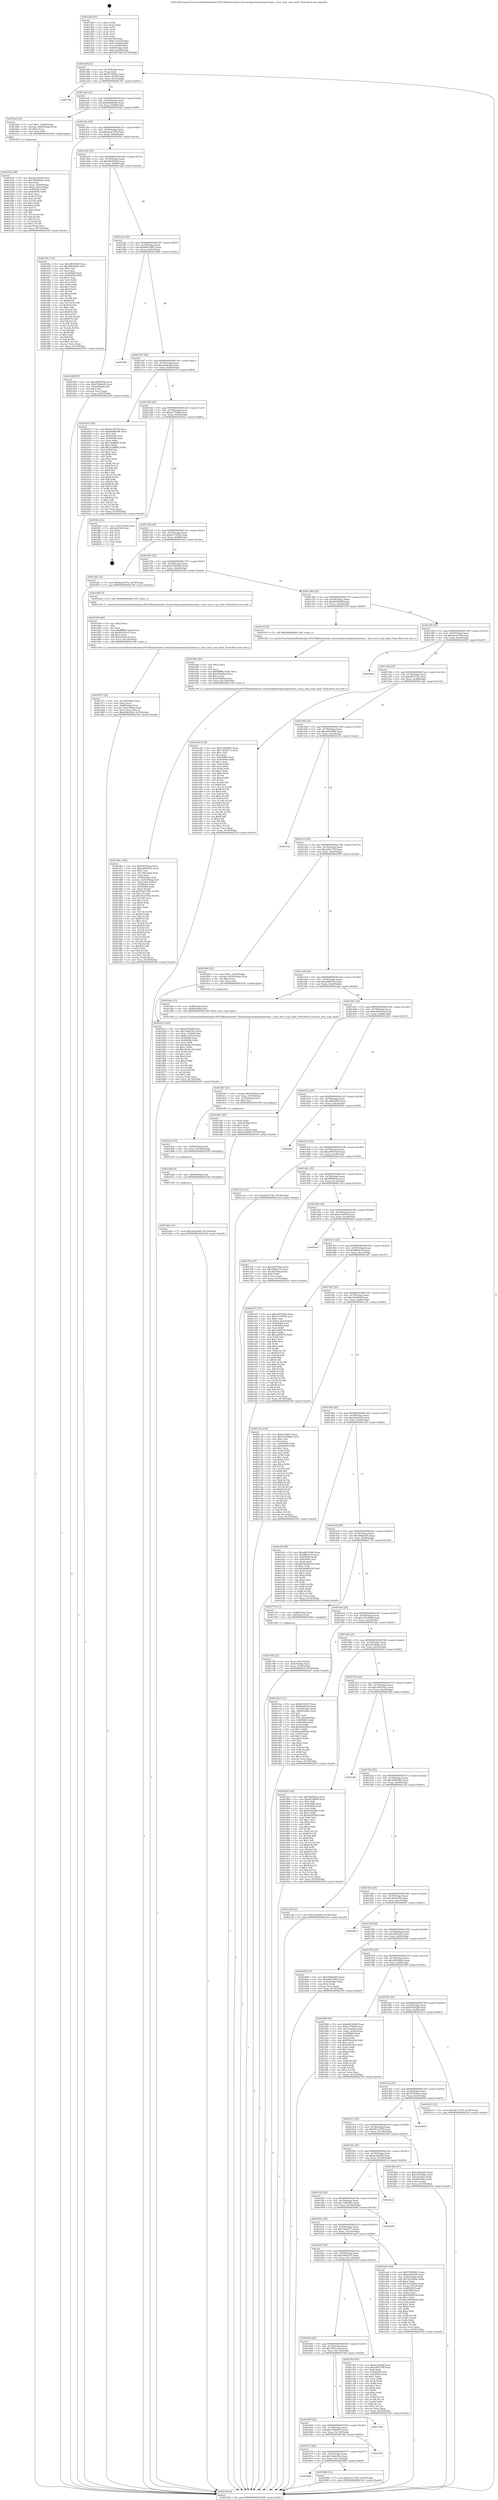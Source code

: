 digraph "0x401260" {
  label = "0x401260 (/mnt/c/Users/mathe/Desktop/tcc/POCII/binaries/extr_linuxarchpowerpckvmpowerpc.c_kvm_arch_vcpu_fault_Final-ollvm.out::main(0))"
  labelloc = "t"
  node[shape=record]

  Entry [label="",width=0.3,height=0.3,shape=circle,fillcolor=black,style=filled]
  "0x40128f" [label="{
     0x40128f [23]\l
     | [instrs]\l
     &nbsp;&nbsp;0x40128f \<+3\>: mov -0x74(%rbp),%eax\l
     &nbsp;&nbsp;0x401292 \<+2\>: mov %eax,%ecx\l
     &nbsp;&nbsp;0x401294 \<+6\>: sub $0x8179d4ce,%ecx\l
     &nbsp;&nbsp;0x40129a \<+3\>: mov %eax,-0x78(%rbp)\l
     &nbsp;&nbsp;0x40129d \<+3\>: mov %ecx,-0x7c(%rbp)\l
     &nbsp;&nbsp;0x4012a0 \<+6\>: je 000000000040176c \<main+0x50c\>\l
  }"]
  "0x40176c" [label="{
     0x40176c\l
  }", style=dashed]
  "0x4012a6" [label="{
     0x4012a6 [22]\l
     | [instrs]\l
     &nbsp;&nbsp;0x4012a6 \<+5\>: jmp 00000000004012ab \<main+0x4b\>\l
     &nbsp;&nbsp;0x4012ab \<+3\>: mov -0x78(%rbp),%eax\l
     &nbsp;&nbsp;0x4012ae \<+5\>: sub $0x8a948c66,%eax\l
     &nbsp;&nbsp;0x4012b3 \<+3\>: mov %eax,-0x80(%rbp)\l
     &nbsp;&nbsp;0x4012b6 \<+6\>: je 0000000000401baf \<main+0x94f\>\l
  }"]
  Exit [label="",width=0.3,height=0.3,shape=circle,fillcolor=black,style=filled,peripheries=2]
  "0x401baf" [label="{
     0x401baf [23]\l
     | [instrs]\l
     &nbsp;&nbsp;0x401baf \<+7\>: movl $0x1,-0x60(%rbp)\l
     &nbsp;&nbsp;0x401bb6 \<+4\>: movslq -0x60(%rbp),%rax\l
     &nbsp;&nbsp;0x401bba \<+4\>: shl $0x2,%rax\l
     &nbsp;&nbsp;0x401bbe \<+3\>: mov %rax,%rdi\l
     &nbsp;&nbsp;0x401bc1 \<+5\>: call 0000000000401050 \<malloc@plt\>\l
     | [calls]\l
     &nbsp;&nbsp;0x401050 \{1\} (unknown)\l
  }"]
  "0x4012bc" [label="{
     0x4012bc [25]\l
     | [instrs]\l
     &nbsp;&nbsp;0x4012bc \<+5\>: jmp 00000000004012c1 \<main+0x61\>\l
     &nbsp;&nbsp;0x4012c1 \<+3\>: mov -0x78(%rbp),%eax\l
     &nbsp;&nbsp;0x4012c4 \<+5\>: sub $0x8ae6147b,%eax\l
     &nbsp;&nbsp;0x4012c9 \<+6\>: mov %eax,-0x84(%rbp)\l
     &nbsp;&nbsp;0x4012cf \<+6\>: je 0000000000401f0a \<main+0xcaa\>\l
  }"]
  "0x401de6" [label="{
     0x401de6 [12]\l
     | [instrs]\l
     &nbsp;&nbsp;0x401de6 \<+7\>: movl $0x2a4a3064,-0x74(%rbp)\l
     &nbsp;&nbsp;0x401ded \<+5\>: jmp 0000000000402109 \<main+0xea9\>\l
  }"]
  "0x401f0a" [label="{
     0x401f0a [134]\l
     | [instrs]\l
     &nbsp;&nbsp;0x401f0a \<+5\>: mov $0xe0830669,%eax\l
     &nbsp;&nbsp;0x401f0f \<+5\>: mov $0x4d9c4b06,%ecx\l
     &nbsp;&nbsp;0x401f14 \<+2\>: mov $0x1,%dl\l
     &nbsp;&nbsp;0x401f16 \<+2\>: xor %esi,%esi\l
     &nbsp;&nbsp;0x401f18 \<+7\>: mov 0x405060,%edi\l
     &nbsp;&nbsp;0x401f1f \<+8\>: mov 0x405064,%r8d\l
     &nbsp;&nbsp;0x401f27 \<+3\>: sub $0x1,%esi\l
     &nbsp;&nbsp;0x401f2a \<+3\>: mov %edi,%r9d\l
     &nbsp;&nbsp;0x401f2d \<+3\>: add %esi,%r9d\l
     &nbsp;&nbsp;0x401f30 \<+4\>: imul %r9d,%edi\l
     &nbsp;&nbsp;0x401f34 \<+3\>: and $0x1,%edi\l
     &nbsp;&nbsp;0x401f37 \<+3\>: cmp $0x0,%edi\l
     &nbsp;&nbsp;0x401f3a \<+4\>: sete %r10b\l
     &nbsp;&nbsp;0x401f3e \<+4\>: cmp $0xa,%r8d\l
     &nbsp;&nbsp;0x401f42 \<+4\>: setl %r11b\l
     &nbsp;&nbsp;0x401f46 \<+3\>: mov %r10b,%bl\l
     &nbsp;&nbsp;0x401f49 \<+3\>: xor $0xff,%bl\l
     &nbsp;&nbsp;0x401f4c \<+3\>: mov %r11b,%r14b\l
     &nbsp;&nbsp;0x401f4f \<+4\>: xor $0xff,%r14b\l
     &nbsp;&nbsp;0x401f53 \<+3\>: xor $0x1,%dl\l
     &nbsp;&nbsp;0x401f56 \<+3\>: mov %bl,%r15b\l
     &nbsp;&nbsp;0x401f59 \<+4\>: and $0xff,%r15b\l
     &nbsp;&nbsp;0x401f5d \<+3\>: and %dl,%r10b\l
     &nbsp;&nbsp;0x401f60 \<+3\>: mov %r14b,%r12b\l
     &nbsp;&nbsp;0x401f63 \<+4\>: and $0xff,%r12b\l
     &nbsp;&nbsp;0x401f67 \<+3\>: and %dl,%r11b\l
     &nbsp;&nbsp;0x401f6a \<+3\>: or %r10b,%r15b\l
     &nbsp;&nbsp;0x401f6d \<+3\>: or %r11b,%r12b\l
     &nbsp;&nbsp;0x401f70 \<+3\>: xor %r12b,%r15b\l
     &nbsp;&nbsp;0x401f73 \<+3\>: or %r14b,%bl\l
     &nbsp;&nbsp;0x401f76 \<+3\>: xor $0xff,%bl\l
     &nbsp;&nbsp;0x401f79 \<+3\>: or $0x1,%dl\l
     &nbsp;&nbsp;0x401f7c \<+2\>: and %dl,%bl\l
     &nbsp;&nbsp;0x401f7e \<+3\>: or %bl,%r15b\l
     &nbsp;&nbsp;0x401f81 \<+4\>: test $0x1,%r15b\l
     &nbsp;&nbsp;0x401f85 \<+3\>: cmovne %ecx,%eax\l
     &nbsp;&nbsp;0x401f88 \<+3\>: mov %eax,-0x74(%rbp)\l
     &nbsp;&nbsp;0x401f8b \<+5\>: jmp 0000000000402109 \<main+0xea9\>\l
  }"]
  "0x4012d5" [label="{
     0x4012d5 [25]\l
     | [instrs]\l
     &nbsp;&nbsp;0x4012d5 \<+5\>: jmp 00000000004012da \<main+0x7a\>\l
     &nbsp;&nbsp;0x4012da \<+3\>: mov -0x78(%rbp),%eax\l
     &nbsp;&nbsp;0x4012dd \<+5\>: sub $0x8fa065d4,%eax\l
     &nbsp;&nbsp;0x4012e2 \<+6\>: mov %eax,-0x88(%rbp)\l
     &nbsp;&nbsp;0x4012e8 \<+6\>: je 0000000000401d29 \<main+0xac9\>\l
  }"]
  "0x401ddd" [label="{
     0x401ddd [9]\l
     | [instrs]\l
     &nbsp;&nbsp;0x401ddd \<+4\>: mov -0x68(%rbp),%rdi\l
     &nbsp;&nbsp;0x401de1 \<+5\>: call 0000000000401030 \<free@plt\>\l
     | [calls]\l
     &nbsp;&nbsp;0x401030 \{1\} (unknown)\l
  }"]
  "0x401d29" [label="{
     0x401d29 [27]\l
     | [instrs]\l
     &nbsp;&nbsp;0x401d29 \<+5\>: mov $0xe688979a,%eax\l
     &nbsp;&nbsp;0x401d2e \<+5\>: mov $0xb72b4d29,%ecx\l
     &nbsp;&nbsp;0x401d33 \<+3\>: mov -0x2d(%rbp),%dl\l
     &nbsp;&nbsp;0x401d36 \<+3\>: test $0x1,%dl\l
     &nbsp;&nbsp;0x401d39 \<+3\>: cmovne %ecx,%eax\l
     &nbsp;&nbsp;0x401d3c \<+3\>: mov %eax,-0x74(%rbp)\l
     &nbsp;&nbsp;0x401d3f \<+5\>: jmp 0000000000402109 \<main+0xea9\>\l
  }"]
  "0x4012ee" [label="{
     0x4012ee [25]\l
     | [instrs]\l
     &nbsp;&nbsp;0x4012ee \<+5\>: jmp 00000000004012f3 \<main+0x93\>\l
     &nbsp;&nbsp;0x4012f3 \<+3\>: mov -0x78(%rbp),%eax\l
     &nbsp;&nbsp;0x4012f6 \<+5\>: sub $0x94033883,%eax\l
     &nbsp;&nbsp;0x4012fb \<+6\>: mov %eax,-0x8c(%rbp)\l
     &nbsp;&nbsp;0x401301 \<+6\>: je 00000000004016b0 \<main+0x450\>\l
  }"]
  "0x401dce" [label="{
     0x401dce [15]\l
     | [instrs]\l
     &nbsp;&nbsp;0x401dce \<+4\>: mov -0x58(%rbp),%rdi\l
     &nbsp;&nbsp;0x401dd2 \<+6\>: mov %eax,-0x128(%rbp)\l
     &nbsp;&nbsp;0x401dd8 \<+5\>: call 0000000000401030 \<free@plt\>\l
     | [calls]\l
     &nbsp;&nbsp;0x401030 \{1\} (unknown)\l
  }"]
  "0x4016b0" [label="{
     0x4016b0\l
  }", style=dashed]
  "0x401307" [label="{
     0x401307 [25]\l
     | [instrs]\l
     &nbsp;&nbsp;0x401307 \<+5\>: jmp 000000000040130c \<main+0xac\>\l
     &nbsp;&nbsp;0x40130c \<+3\>: mov -0x78(%rbp),%eax\l
     &nbsp;&nbsp;0x40130f \<+5\>: sub $0xa4b8c0d3,%eax\l
     &nbsp;&nbsp;0x401314 \<+6\>: mov %eax,-0x90(%rbp)\l
     &nbsp;&nbsp;0x40131a \<+6\>: je 0000000000401b1f \<main+0x8bf\>\l
  }"]
  "0x401db7" [label="{
     0x401db7 [23]\l
     | [instrs]\l
     &nbsp;&nbsp;0x401db7 \<+10\>: movabs $0x4030b6,%rdi\l
     &nbsp;&nbsp;0x401dc1 \<+3\>: mov %eax,-0x70(%rbp)\l
     &nbsp;&nbsp;0x401dc4 \<+3\>: mov -0x70(%rbp),%esi\l
     &nbsp;&nbsp;0x401dc7 \<+2\>: mov $0x0,%al\l
     &nbsp;&nbsp;0x401dc9 \<+5\>: call 0000000000401040 \<printf@plt\>\l
     | [calls]\l
     &nbsp;&nbsp;0x401040 \{1\} (unknown)\l
  }"]
  "0x401b1f" [label="{
     0x401b1f [144]\l
     | [instrs]\l
     &nbsp;&nbsp;0x401b1f \<+5\>: mov $0xdace67d8,%eax\l
     &nbsp;&nbsp;0x401b24 \<+5\>: mov $0x8a948c66,%ecx\l
     &nbsp;&nbsp;0x401b29 \<+2\>: mov $0x1,%dl\l
     &nbsp;&nbsp;0x401b2b \<+7\>: mov 0x405060,%esi\l
     &nbsp;&nbsp;0x401b32 \<+7\>: mov 0x405064,%edi\l
     &nbsp;&nbsp;0x401b39 \<+3\>: mov %esi,%r8d\l
     &nbsp;&nbsp;0x401b3c \<+7\>: sub $0x72af8685,%r8d\l
     &nbsp;&nbsp;0x401b43 \<+4\>: sub $0x1,%r8d\l
     &nbsp;&nbsp;0x401b47 \<+7\>: add $0x72af8685,%r8d\l
     &nbsp;&nbsp;0x401b4e \<+4\>: imul %r8d,%esi\l
     &nbsp;&nbsp;0x401b52 \<+3\>: and $0x1,%esi\l
     &nbsp;&nbsp;0x401b55 \<+3\>: cmp $0x0,%esi\l
     &nbsp;&nbsp;0x401b58 \<+4\>: sete %r9b\l
     &nbsp;&nbsp;0x401b5c \<+3\>: cmp $0xa,%edi\l
     &nbsp;&nbsp;0x401b5f \<+4\>: setl %r10b\l
     &nbsp;&nbsp;0x401b63 \<+3\>: mov %r9b,%r11b\l
     &nbsp;&nbsp;0x401b66 \<+4\>: xor $0xff,%r11b\l
     &nbsp;&nbsp;0x401b6a \<+3\>: mov %r10b,%bl\l
     &nbsp;&nbsp;0x401b6d \<+3\>: xor $0xff,%bl\l
     &nbsp;&nbsp;0x401b70 \<+3\>: xor $0x1,%dl\l
     &nbsp;&nbsp;0x401b73 \<+3\>: mov %r11b,%r14b\l
     &nbsp;&nbsp;0x401b76 \<+4\>: and $0xff,%r14b\l
     &nbsp;&nbsp;0x401b7a \<+3\>: and %dl,%r9b\l
     &nbsp;&nbsp;0x401b7d \<+3\>: mov %bl,%r15b\l
     &nbsp;&nbsp;0x401b80 \<+4\>: and $0xff,%r15b\l
     &nbsp;&nbsp;0x401b84 \<+3\>: and %dl,%r10b\l
     &nbsp;&nbsp;0x401b87 \<+3\>: or %r9b,%r14b\l
     &nbsp;&nbsp;0x401b8a \<+3\>: or %r10b,%r15b\l
     &nbsp;&nbsp;0x401b8d \<+3\>: xor %r15b,%r14b\l
     &nbsp;&nbsp;0x401b90 \<+3\>: or %bl,%r11b\l
     &nbsp;&nbsp;0x401b93 \<+4\>: xor $0xff,%r11b\l
     &nbsp;&nbsp;0x401b97 \<+3\>: or $0x1,%dl\l
     &nbsp;&nbsp;0x401b9a \<+3\>: and %dl,%r11b\l
     &nbsp;&nbsp;0x401b9d \<+3\>: or %r11b,%r14b\l
     &nbsp;&nbsp;0x401ba0 \<+4\>: test $0x1,%r14b\l
     &nbsp;&nbsp;0x401ba4 \<+3\>: cmovne %ecx,%eax\l
     &nbsp;&nbsp;0x401ba7 \<+3\>: mov %eax,-0x74(%rbp)\l
     &nbsp;&nbsp;0x401baa \<+5\>: jmp 0000000000402109 \<main+0xea9\>\l
  }"]
  "0x401320" [label="{
     0x401320 [25]\l
     | [instrs]\l
     &nbsp;&nbsp;0x401320 \<+5\>: jmp 0000000000401325 \<main+0xc5\>\l
     &nbsp;&nbsp;0x401325 \<+3\>: mov -0x78(%rbp),%eax\l
     &nbsp;&nbsp;0x401328 \<+5\>: sub $0xac77b6fd,%eax\l
     &nbsp;&nbsp;0x40132d \<+6\>: mov %eax,-0x94(%rbp)\l
     &nbsp;&nbsp;0x401333 \<+6\>: je 0000000000401fee \<main+0xd8e\>\l
  }"]
  "0x401d71" [label="{
     0x401d71 [32]\l
     | [instrs]\l
     &nbsp;&nbsp;0x401d71 \<+6\>: mov -0x124(%rbp),%ecx\l
     &nbsp;&nbsp;0x401d77 \<+3\>: imul %eax,%ecx\l
     &nbsp;&nbsp;0x401d7a \<+4\>: mov -0x68(%rbp),%rsi\l
     &nbsp;&nbsp;0x401d7e \<+4\>: movslq -0x6c(%rbp),%rdi\l
     &nbsp;&nbsp;0x401d82 \<+3\>: mov %ecx,(%rsi,%rdi,4)\l
     &nbsp;&nbsp;0x401d85 \<+7\>: movl $0xe94b563d,-0x74(%rbp)\l
     &nbsp;&nbsp;0x401d8c \<+5\>: jmp 0000000000402109 \<main+0xea9\>\l
  }"]
  "0x401fee" [label="{
     0x401fee [21]\l
     | [instrs]\l
     &nbsp;&nbsp;0x401fee \<+3\>: mov -0x2c(%rbp),%eax\l
     &nbsp;&nbsp;0x401ff1 \<+7\>: add $0x108,%rsp\l
     &nbsp;&nbsp;0x401ff8 \<+1\>: pop %rbx\l
     &nbsp;&nbsp;0x401ff9 \<+2\>: pop %r12\l
     &nbsp;&nbsp;0x401ffb \<+2\>: pop %r13\l
     &nbsp;&nbsp;0x401ffd \<+2\>: pop %r14\l
     &nbsp;&nbsp;0x401fff \<+2\>: pop %r15\l
     &nbsp;&nbsp;0x402001 \<+1\>: pop %rbp\l
     &nbsp;&nbsp;0x402002 \<+1\>: ret\l
  }"]
  "0x401339" [label="{
     0x401339 [25]\l
     | [instrs]\l
     &nbsp;&nbsp;0x401339 \<+5\>: jmp 000000000040133e \<main+0xde\>\l
     &nbsp;&nbsp;0x40133e \<+3\>: mov -0x78(%rbp),%eax\l
     &nbsp;&nbsp;0x401341 \<+5\>: sub $0xb11765f2,%eax\l
     &nbsp;&nbsp;0x401346 \<+6\>: mov %eax,-0x98(%rbp)\l
     &nbsp;&nbsp;0x40134c \<+6\>: je 0000000000401efe \<main+0xc9e\>\l
  }"]
  "0x401d49" [label="{
     0x401d49 [40]\l
     | [instrs]\l
     &nbsp;&nbsp;0x401d49 \<+5\>: mov $0x2,%ecx\l
     &nbsp;&nbsp;0x401d4e \<+1\>: cltd\l
     &nbsp;&nbsp;0x401d4f \<+2\>: idiv %ecx\l
     &nbsp;&nbsp;0x401d51 \<+6\>: imul $0xfffffffe,%edx,%ecx\l
     &nbsp;&nbsp;0x401d57 \<+6\>: sub $0x62c581e5,%ecx\l
     &nbsp;&nbsp;0x401d5d \<+3\>: add $0x1,%ecx\l
     &nbsp;&nbsp;0x401d60 \<+6\>: add $0x62c581e5,%ecx\l
     &nbsp;&nbsp;0x401d66 \<+6\>: mov %ecx,-0x124(%rbp)\l
     &nbsp;&nbsp;0x401d6c \<+5\>: call 0000000000401160 \<next_i\>\l
     | [calls]\l
     &nbsp;&nbsp;0x401160 \{1\} (/mnt/c/Users/mathe/Desktop/tcc/POCII/binaries/extr_linuxarchpowerpckvmpowerpc.c_kvm_arch_vcpu_fault_Final-ollvm.out::next_i)\l
  }"]
  "0x401efe" [label="{
     0x401efe [12]\l
     | [instrs]\l
     &nbsp;&nbsp;0x401efe \<+7\>: movl $0x8ae6147b,-0x74(%rbp)\l
     &nbsp;&nbsp;0x401f05 \<+5\>: jmp 0000000000402109 \<main+0xea9\>\l
  }"]
  "0x401352" [label="{
     0x401352 [25]\l
     | [instrs]\l
     &nbsp;&nbsp;0x401352 \<+5\>: jmp 0000000000401357 \<main+0xf7\>\l
     &nbsp;&nbsp;0x401357 \<+3\>: mov -0x78(%rbp),%eax\l
     &nbsp;&nbsp;0x40135a \<+5\>: sub $0xb72b4d29,%eax\l
     &nbsp;&nbsp;0x40135f \<+6\>: mov %eax,-0x9c(%rbp)\l
     &nbsp;&nbsp;0x401365 \<+6\>: je 0000000000401d44 \<main+0xae4\>\l
  }"]
  "0x401bc6" [label="{
     0x401bc6 [98]\l
     | [instrs]\l
     &nbsp;&nbsp;0x401bc6 \<+5\>: mov $0xdace67d8,%ecx\l
     &nbsp;&nbsp;0x401bcb \<+5\>: mov $0x36849622,%edx\l
     &nbsp;&nbsp;0x401bd0 \<+2\>: xor %esi,%esi\l
     &nbsp;&nbsp;0x401bd2 \<+4\>: mov %rax,-0x68(%rbp)\l
     &nbsp;&nbsp;0x401bd6 \<+7\>: movl $0x0,-0x6c(%rbp)\l
     &nbsp;&nbsp;0x401bdd \<+8\>: mov 0x405060,%r8d\l
     &nbsp;&nbsp;0x401be5 \<+8\>: mov 0x405064,%r9d\l
     &nbsp;&nbsp;0x401bed \<+3\>: sub $0x1,%esi\l
     &nbsp;&nbsp;0x401bf0 \<+3\>: mov %r8d,%r10d\l
     &nbsp;&nbsp;0x401bf3 \<+3\>: add %esi,%r10d\l
     &nbsp;&nbsp;0x401bf6 \<+4\>: imul %r10d,%r8d\l
     &nbsp;&nbsp;0x401bfa \<+4\>: and $0x1,%r8d\l
     &nbsp;&nbsp;0x401bfe \<+4\>: cmp $0x0,%r8d\l
     &nbsp;&nbsp;0x401c02 \<+4\>: sete %r11b\l
     &nbsp;&nbsp;0x401c06 \<+4\>: cmp $0xa,%r9d\l
     &nbsp;&nbsp;0x401c0a \<+3\>: setl %bl\l
     &nbsp;&nbsp;0x401c0d \<+3\>: mov %r11b,%r14b\l
     &nbsp;&nbsp;0x401c10 \<+3\>: and %bl,%r14b\l
     &nbsp;&nbsp;0x401c13 \<+3\>: xor %bl,%r11b\l
     &nbsp;&nbsp;0x401c16 \<+3\>: or %r11b,%r14b\l
     &nbsp;&nbsp;0x401c19 \<+4\>: test $0x1,%r14b\l
     &nbsp;&nbsp;0x401c1d \<+3\>: cmovne %edx,%ecx\l
     &nbsp;&nbsp;0x401c20 \<+3\>: mov %ecx,-0x74(%rbp)\l
     &nbsp;&nbsp;0x401c23 \<+5\>: jmp 0000000000402109 \<main+0xea9\>\l
  }"]
  "0x401d44" [label="{
     0x401d44 [5]\l
     | [instrs]\l
     &nbsp;&nbsp;0x401d44 \<+5\>: call 0000000000401160 \<next_i\>\l
     | [calls]\l
     &nbsp;&nbsp;0x401160 \{1\} (/mnt/c/Users/mathe/Desktop/tcc/POCII/binaries/extr_linuxarchpowerpckvmpowerpc.c_kvm_arch_vcpu_fault_Final-ollvm.out::next_i)\l
  }"]
  "0x40136b" [label="{
     0x40136b [25]\l
     | [instrs]\l
     &nbsp;&nbsp;0x40136b \<+5\>: jmp 0000000000401370 \<main+0x110\>\l
     &nbsp;&nbsp;0x401370 \<+3\>: mov -0x78(%rbp),%eax\l
     &nbsp;&nbsp;0x401373 \<+5\>: sub $0xd47d005f,%eax\l
     &nbsp;&nbsp;0x401378 \<+6\>: mov %eax,-0xa0(%rbp)\l
     &nbsp;&nbsp;0x40137e \<+6\>: je 000000000040193f \<main+0x6df\>\l
  }"]
  "0x40196c" [label="{
     0x40196c [168]\l
     | [instrs]\l
     &nbsp;&nbsp;0x40196c \<+5\>: mov $0x552542ea,%ecx\l
     &nbsp;&nbsp;0x401971 \<+5\>: mov $0xed9035a5,%edx\l
     &nbsp;&nbsp;0x401976 \<+3\>: mov $0x1,%sil\l
     &nbsp;&nbsp;0x401979 \<+6\>: mov -0x120(%rbp),%edi\l
     &nbsp;&nbsp;0x40197f \<+3\>: imul %eax,%edi\l
     &nbsp;&nbsp;0x401982 \<+4\>: mov -0x58(%rbp),%r8\l
     &nbsp;&nbsp;0x401986 \<+4\>: movslq -0x5c(%rbp),%r9\l
     &nbsp;&nbsp;0x40198a \<+4\>: mov %edi,(%r8,%r9,4)\l
     &nbsp;&nbsp;0x40198e \<+7\>: mov 0x405060,%eax\l
     &nbsp;&nbsp;0x401995 \<+7\>: mov 0x405064,%edi\l
     &nbsp;&nbsp;0x40199c \<+3\>: mov %eax,%r10d\l
     &nbsp;&nbsp;0x40199f \<+7\>: add $0x35ae7554,%r10d\l
     &nbsp;&nbsp;0x4019a6 \<+4\>: sub $0x1,%r10d\l
     &nbsp;&nbsp;0x4019aa \<+7\>: sub $0x35ae7554,%r10d\l
     &nbsp;&nbsp;0x4019b1 \<+4\>: imul %r10d,%eax\l
     &nbsp;&nbsp;0x4019b5 \<+3\>: and $0x1,%eax\l
     &nbsp;&nbsp;0x4019b8 \<+3\>: cmp $0x0,%eax\l
     &nbsp;&nbsp;0x4019bb \<+4\>: sete %r11b\l
     &nbsp;&nbsp;0x4019bf \<+3\>: cmp $0xa,%edi\l
     &nbsp;&nbsp;0x4019c2 \<+3\>: setl %bl\l
     &nbsp;&nbsp;0x4019c5 \<+3\>: mov %r11b,%r14b\l
     &nbsp;&nbsp;0x4019c8 \<+4\>: xor $0xff,%r14b\l
     &nbsp;&nbsp;0x4019cc \<+3\>: mov %bl,%r15b\l
     &nbsp;&nbsp;0x4019cf \<+4\>: xor $0xff,%r15b\l
     &nbsp;&nbsp;0x4019d3 \<+4\>: xor $0x1,%sil\l
     &nbsp;&nbsp;0x4019d7 \<+3\>: mov %r14b,%r12b\l
     &nbsp;&nbsp;0x4019da \<+4\>: and $0xff,%r12b\l
     &nbsp;&nbsp;0x4019de \<+3\>: and %sil,%r11b\l
     &nbsp;&nbsp;0x4019e1 \<+3\>: mov %r15b,%r13b\l
     &nbsp;&nbsp;0x4019e4 \<+4\>: and $0xff,%r13b\l
     &nbsp;&nbsp;0x4019e8 \<+3\>: and %sil,%bl\l
     &nbsp;&nbsp;0x4019eb \<+3\>: or %r11b,%r12b\l
     &nbsp;&nbsp;0x4019ee \<+3\>: or %bl,%r13b\l
     &nbsp;&nbsp;0x4019f1 \<+3\>: xor %r13b,%r12b\l
     &nbsp;&nbsp;0x4019f4 \<+3\>: or %r15b,%r14b\l
     &nbsp;&nbsp;0x4019f7 \<+4\>: xor $0xff,%r14b\l
     &nbsp;&nbsp;0x4019fb \<+4\>: or $0x1,%sil\l
     &nbsp;&nbsp;0x4019ff \<+3\>: and %sil,%r14b\l
     &nbsp;&nbsp;0x401a02 \<+3\>: or %r14b,%r12b\l
     &nbsp;&nbsp;0x401a05 \<+4\>: test $0x1,%r12b\l
     &nbsp;&nbsp;0x401a09 \<+3\>: cmovne %edx,%ecx\l
     &nbsp;&nbsp;0x401a0c \<+3\>: mov %ecx,-0x74(%rbp)\l
     &nbsp;&nbsp;0x401a0f \<+5\>: jmp 0000000000402109 \<main+0xea9\>\l
  }"]
  "0x40193f" [label="{
     0x40193f [5]\l
     | [instrs]\l
     &nbsp;&nbsp;0x40193f \<+5\>: call 0000000000401160 \<next_i\>\l
     | [calls]\l
     &nbsp;&nbsp;0x401160 \{1\} (/mnt/c/Users/mathe/Desktop/tcc/POCII/binaries/extr_linuxarchpowerpckvmpowerpc.c_kvm_arch_vcpu_fault_Final-ollvm.out::next_i)\l
  }"]
  "0x401384" [label="{
     0x401384 [25]\l
     | [instrs]\l
     &nbsp;&nbsp;0x401384 \<+5\>: jmp 0000000000401389 \<main+0x129\>\l
     &nbsp;&nbsp;0x401389 \<+3\>: mov -0x78(%rbp),%eax\l
     &nbsp;&nbsp;0x40138c \<+5\>: sub $0xdace67d8,%eax\l
     &nbsp;&nbsp;0x401391 \<+6\>: mov %eax,-0xa4(%rbp)\l
     &nbsp;&nbsp;0x401397 \<+6\>: je 00000000004020b5 \<main+0xe55\>\l
  }"]
  "0x401944" [label="{
     0x401944 [40]\l
     | [instrs]\l
     &nbsp;&nbsp;0x401944 \<+5\>: mov $0x2,%ecx\l
     &nbsp;&nbsp;0x401949 \<+1\>: cltd\l
     &nbsp;&nbsp;0x40194a \<+2\>: idiv %ecx\l
     &nbsp;&nbsp;0x40194c \<+6\>: imul $0xfffffffe,%edx,%ecx\l
     &nbsp;&nbsp;0x401952 \<+6\>: add $0x25fa8fad,%ecx\l
     &nbsp;&nbsp;0x401958 \<+3\>: add $0x1,%ecx\l
     &nbsp;&nbsp;0x40195b \<+6\>: sub $0x25fa8fad,%ecx\l
     &nbsp;&nbsp;0x401961 \<+6\>: mov %ecx,-0x120(%rbp)\l
     &nbsp;&nbsp;0x401967 \<+5\>: call 0000000000401160 \<next_i\>\l
     | [calls]\l
     &nbsp;&nbsp;0x401160 \{1\} (/mnt/c/Users/mathe/Desktop/tcc/POCII/binaries/extr_linuxarchpowerpckvmpowerpc.c_kvm_arch_vcpu_fault_Final-ollvm.out::next_i)\l
  }"]
  "0x4020b5" [label="{
     0x4020b5\l
  }", style=dashed]
  "0x40139d" [label="{
     0x40139d [25]\l
     | [instrs]\l
     &nbsp;&nbsp;0x40139d \<+5\>: jmp 00000000004013a2 \<main+0x142\>\l
     &nbsp;&nbsp;0x4013a2 \<+3\>: mov -0x78(%rbp),%eax\l
     &nbsp;&nbsp;0x4013a5 \<+5\>: sub $0xdb5372fc,%eax\l
     &nbsp;&nbsp;0x4013aa \<+6\>: mov %eax,-0xa8(%rbp)\l
     &nbsp;&nbsp;0x4013b0 \<+6\>: je 0000000000401a20 \<main+0x7c0\>\l
  }"]
  "0x40168b" [label="{
     0x40168b\l
  }", style=dashed]
  "0x401a20" [label="{
     0x401a20 [134]\l
     | [instrs]\l
     &nbsp;&nbsp;0x401a20 \<+5\>: mov $0x71669981,%eax\l
     &nbsp;&nbsp;0x401a25 \<+5\>: mov $0x7364b173,%ecx\l
     &nbsp;&nbsp;0x401a2a \<+2\>: mov $0x1,%dl\l
     &nbsp;&nbsp;0x401a2c \<+2\>: xor %esi,%esi\l
     &nbsp;&nbsp;0x401a2e \<+7\>: mov 0x405060,%edi\l
     &nbsp;&nbsp;0x401a35 \<+8\>: mov 0x405064,%r8d\l
     &nbsp;&nbsp;0x401a3d \<+3\>: sub $0x1,%esi\l
     &nbsp;&nbsp;0x401a40 \<+3\>: mov %edi,%r9d\l
     &nbsp;&nbsp;0x401a43 \<+3\>: add %esi,%r9d\l
     &nbsp;&nbsp;0x401a46 \<+4\>: imul %r9d,%edi\l
     &nbsp;&nbsp;0x401a4a \<+3\>: and $0x1,%edi\l
     &nbsp;&nbsp;0x401a4d \<+3\>: cmp $0x0,%edi\l
     &nbsp;&nbsp;0x401a50 \<+4\>: sete %r10b\l
     &nbsp;&nbsp;0x401a54 \<+4\>: cmp $0xa,%r8d\l
     &nbsp;&nbsp;0x401a58 \<+4\>: setl %r11b\l
     &nbsp;&nbsp;0x401a5c \<+3\>: mov %r10b,%bl\l
     &nbsp;&nbsp;0x401a5f \<+3\>: xor $0xff,%bl\l
     &nbsp;&nbsp;0x401a62 \<+3\>: mov %r11b,%r14b\l
     &nbsp;&nbsp;0x401a65 \<+4\>: xor $0xff,%r14b\l
     &nbsp;&nbsp;0x401a69 \<+3\>: xor $0x0,%dl\l
     &nbsp;&nbsp;0x401a6c \<+3\>: mov %bl,%r15b\l
     &nbsp;&nbsp;0x401a6f \<+4\>: and $0x0,%r15b\l
     &nbsp;&nbsp;0x401a73 \<+3\>: and %dl,%r10b\l
     &nbsp;&nbsp;0x401a76 \<+3\>: mov %r14b,%r12b\l
     &nbsp;&nbsp;0x401a79 \<+4\>: and $0x0,%r12b\l
     &nbsp;&nbsp;0x401a7d \<+3\>: and %dl,%r11b\l
     &nbsp;&nbsp;0x401a80 \<+3\>: or %r10b,%r15b\l
     &nbsp;&nbsp;0x401a83 \<+3\>: or %r11b,%r12b\l
     &nbsp;&nbsp;0x401a86 \<+3\>: xor %r12b,%r15b\l
     &nbsp;&nbsp;0x401a89 \<+3\>: or %r14b,%bl\l
     &nbsp;&nbsp;0x401a8c \<+3\>: xor $0xff,%bl\l
     &nbsp;&nbsp;0x401a8f \<+3\>: or $0x0,%dl\l
     &nbsp;&nbsp;0x401a92 \<+2\>: and %dl,%bl\l
     &nbsp;&nbsp;0x401a94 \<+3\>: or %bl,%r15b\l
     &nbsp;&nbsp;0x401a97 \<+4\>: test $0x1,%r15b\l
     &nbsp;&nbsp;0x401a9b \<+3\>: cmovne %ecx,%eax\l
     &nbsp;&nbsp;0x401a9e \<+3\>: mov %eax,-0x74(%rbp)\l
     &nbsp;&nbsp;0x401aa1 \<+5\>: jmp 0000000000402109 \<main+0xea9\>\l
  }"]
  "0x4013b6" [label="{
     0x4013b6 [25]\l
     | [instrs]\l
     &nbsp;&nbsp;0x4013b6 \<+5\>: jmp 00000000004013bb \<main+0x15b\>\l
     &nbsp;&nbsp;0x4013bb \<+3\>: mov -0x78(%rbp),%eax\l
     &nbsp;&nbsp;0x4013be \<+5\>: sub $0xe0830669,%eax\l
     &nbsp;&nbsp;0x4013c3 \<+6\>: mov %eax,-0xac(%rbp)\l
     &nbsp;&nbsp;0x4013c9 \<+6\>: je 0000000000402102 \<main+0xea2\>\l
  }"]
  "0x401888" [label="{
     0x401888 [12]\l
     | [instrs]\l
     &nbsp;&nbsp;0x401888 \<+7\>: movl $0x56c137b5,-0x74(%rbp)\l
     &nbsp;&nbsp;0x40188f \<+5\>: jmp 0000000000402109 \<main+0xea9\>\l
  }"]
  "0x402102" [label="{
     0x402102\l
  }", style=dashed]
  "0x4013cf" [label="{
     0x4013cf [25]\l
     | [instrs]\l
     &nbsp;&nbsp;0x4013cf \<+5\>: jmp 00000000004013d4 \<main+0x174\>\l
     &nbsp;&nbsp;0x4013d4 \<+3\>: mov -0x78(%rbp),%eax\l
     &nbsp;&nbsp;0x4013d7 \<+5\>: sub $0xe261c79f,%eax\l
     &nbsp;&nbsp;0x4013dc \<+6\>: mov %eax,-0xb0(%rbp)\l
     &nbsp;&nbsp;0x4013e2 \<+6\>: je 0000000000401808 \<main+0x5a8\>\l
  }"]
  "0x401672" [label="{
     0x401672 [25]\l
     | [instrs]\l
     &nbsp;&nbsp;0x401672 \<+5\>: jmp 0000000000401677 \<main+0x417\>\l
     &nbsp;&nbsp;0x401677 \<+3\>: mov -0x78(%rbp),%eax\l
     &nbsp;&nbsp;0x40167a \<+5\>: sub $0x7aeba7ba,%eax\l
     &nbsp;&nbsp;0x40167f \<+6\>: mov %eax,-0x11c(%rbp)\l
     &nbsp;&nbsp;0x401685 \<+6\>: je 0000000000401888 \<main+0x628\>\l
  }"]
  "0x401808" [label="{
     0x401808 [23]\l
     | [instrs]\l
     &nbsp;&nbsp;0x401808 \<+7\>: movl $0x1,-0x50(%rbp)\l
     &nbsp;&nbsp;0x40180f \<+4\>: movslq -0x50(%rbp),%rax\l
     &nbsp;&nbsp;0x401813 \<+4\>: shl $0x2,%rax\l
     &nbsp;&nbsp;0x401817 \<+3\>: mov %rax,%rdi\l
     &nbsp;&nbsp;0x40181a \<+5\>: call 0000000000401050 \<malloc@plt\>\l
     | [calls]\l
     &nbsp;&nbsp;0x401050 \{1\} (unknown)\l
  }"]
  "0x4013e8" [label="{
     0x4013e8 [25]\l
     | [instrs]\l
     &nbsp;&nbsp;0x4013e8 \<+5\>: jmp 00000000004013ed \<main+0x18d\>\l
     &nbsp;&nbsp;0x4013ed \<+3\>: mov -0x78(%rbp),%eax\l
     &nbsp;&nbsp;0x4013f0 \<+5\>: sub $0xe688979a,%eax\l
     &nbsp;&nbsp;0x4013f5 \<+6\>: mov %eax,-0xb4(%rbp)\l
     &nbsp;&nbsp;0x4013fb \<+6\>: je 0000000000401daa \<main+0xb4a\>\l
  }"]
  "0x401dfe" [label="{
     0x401dfe\l
  }", style=dashed]
  "0x401daa" [label="{
     0x401daa [13]\l
     | [instrs]\l
     &nbsp;&nbsp;0x401daa \<+4\>: mov -0x58(%rbp),%rdi\l
     &nbsp;&nbsp;0x401dae \<+4\>: mov -0x68(%rbp),%rsi\l
     &nbsp;&nbsp;0x401db2 \<+5\>: call 0000000000401240 \<kvm_arch_vcpu_fault\>\l
     | [calls]\l
     &nbsp;&nbsp;0x401240 \{1\} (/mnt/c/Users/mathe/Desktop/tcc/POCII/binaries/extr_linuxarchpowerpckvmpowerpc.c_kvm_arch_vcpu_fault_Final-ollvm.out::kvm_arch_vcpu_fault)\l
  }"]
  "0x401401" [label="{
     0x401401 [25]\l
     | [instrs]\l
     &nbsp;&nbsp;0x401401 \<+5\>: jmp 0000000000401406 \<main+0x1a6\>\l
     &nbsp;&nbsp;0x401406 \<+3\>: mov -0x78(%rbp),%eax\l
     &nbsp;&nbsp;0x401409 \<+5\>: sub $0xe94b563d,%eax\l
     &nbsp;&nbsp;0x40140e \<+6\>: mov %eax,-0xb8(%rbp)\l
     &nbsp;&nbsp;0x401414 \<+6\>: je 0000000000401d91 \<main+0xb31\>\l
  }"]
  "0x401659" [label="{
     0x401659 [25]\l
     | [instrs]\l
     &nbsp;&nbsp;0x401659 \<+5\>: jmp 000000000040165e \<main+0x3fe\>\l
     &nbsp;&nbsp;0x40165e \<+3\>: mov -0x78(%rbp),%eax\l
     &nbsp;&nbsp;0x401661 \<+5\>: sub $0x79804073,%eax\l
     &nbsp;&nbsp;0x401666 \<+6\>: mov %eax,-0x118(%rbp)\l
     &nbsp;&nbsp;0x40166c \<+6\>: je 0000000000401dfe \<main+0xb9e\>\l
  }"]
  "0x401d91" [label="{
     0x401d91 [25]\l
     | [instrs]\l
     &nbsp;&nbsp;0x401d91 \<+2\>: xor %eax,%eax\l
     &nbsp;&nbsp;0x401d93 \<+3\>: mov -0x6c(%rbp),%ecx\l
     &nbsp;&nbsp;0x401d96 \<+3\>: sub $0x1,%eax\l
     &nbsp;&nbsp;0x401d99 \<+2\>: sub %eax,%ecx\l
     &nbsp;&nbsp;0x401d9b \<+3\>: mov %ecx,-0x6c(%rbp)\l
     &nbsp;&nbsp;0x401d9e \<+7\>: movl $0x1fa2996f,-0x74(%rbp)\l
     &nbsp;&nbsp;0x401da5 \<+5\>: jmp 0000000000402109 \<main+0xea9\>\l
  }"]
  "0x40141a" [label="{
     0x40141a [25]\l
     | [instrs]\l
     &nbsp;&nbsp;0x40141a \<+5\>: jmp 000000000040141f \<main+0x1bf\>\l
     &nbsp;&nbsp;0x40141f \<+3\>: mov -0x78(%rbp),%eax\l
     &nbsp;&nbsp;0x401422 \<+5\>: sub $0xed653940,%eax\l
     &nbsp;&nbsp;0x401427 \<+6\>: mov %eax,-0xbc(%rbp)\l
     &nbsp;&nbsp;0x40142d \<+6\>: je 00000000004020ef \<main+0xe8f\>\l
  }"]
  "0x401708" [label="{
     0x401708\l
  }", style=dashed]
  "0x4020ef" [label="{
     0x4020ef\l
  }", style=dashed]
  "0x401433" [label="{
     0x401433 [25]\l
     | [instrs]\l
     &nbsp;&nbsp;0x401433 \<+5\>: jmp 0000000000401438 \<main+0x1d8\>\l
     &nbsp;&nbsp;0x401438 \<+3\>: mov -0x78(%rbp),%eax\l
     &nbsp;&nbsp;0x40143b \<+5\>: sub $0xed9035a5,%eax\l
     &nbsp;&nbsp;0x401440 \<+6\>: mov %eax,-0xc0(%rbp)\l
     &nbsp;&nbsp;0x401446 \<+6\>: je 0000000000401a14 \<main+0x7b4\>\l
  }"]
  "0x40181f" [label="{
     0x40181f [105]\l
     | [instrs]\l
     &nbsp;&nbsp;0x40181f \<+5\>: mov $0x6c28a28f,%ecx\l
     &nbsp;&nbsp;0x401824 \<+5\>: mov $0x7aeba7ba,%edx\l
     &nbsp;&nbsp;0x401829 \<+4\>: mov %rax,-0x58(%rbp)\l
     &nbsp;&nbsp;0x40182d \<+7\>: movl $0x0,-0x5c(%rbp)\l
     &nbsp;&nbsp;0x401834 \<+7\>: mov 0x405060,%esi\l
     &nbsp;&nbsp;0x40183b \<+8\>: mov 0x405064,%r8d\l
     &nbsp;&nbsp;0x401843 \<+3\>: mov %esi,%r9d\l
     &nbsp;&nbsp;0x401846 \<+7\>: sub $0x34c6bc30,%r9d\l
     &nbsp;&nbsp;0x40184d \<+4\>: sub $0x1,%r9d\l
     &nbsp;&nbsp;0x401851 \<+7\>: add $0x34c6bc30,%r9d\l
     &nbsp;&nbsp;0x401858 \<+4\>: imul %r9d,%esi\l
     &nbsp;&nbsp;0x40185c \<+3\>: and $0x1,%esi\l
     &nbsp;&nbsp;0x40185f \<+3\>: cmp $0x0,%esi\l
     &nbsp;&nbsp;0x401862 \<+4\>: sete %r10b\l
     &nbsp;&nbsp;0x401866 \<+4\>: cmp $0xa,%r8d\l
     &nbsp;&nbsp;0x40186a \<+4\>: setl %r11b\l
     &nbsp;&nbsp;0x40186e \<+3\>: mov %r10b,%bl\l
     &nbsp;&nbsp;0x401871 \<+3\>: and %r11b,%bl\l
     &nbsp;&nbsp;0x401874 \<+3\>: xor %r11b,%r10b\l
     &nbsp;&nbsp;0x401877 \<+3\>: or %r10b,%bl\l
     &nbsp;&nbsp;0x40187a \<+3\>: test $0x1,%bl\l
     &nbsp;&nbsp;0x40187d \<+3\>: cmovne %edx,%ecx\l
     &nbsp;&nbsp;0x401880 \<+3\>: mov %ecx,-0x74(%rbp)\l
     &nbsp;&nbsp;0x401883 \<+5\>: jmp 0000000000402109 \<main+0xea9\>\l
  }"]
  "0x401a14" [label="{
     0x401a14 [12]\l
     | [instrs]\l
     &nbsp;&nbsp;0x401a14 \<+7\>: movl $0xdb5372fc,-0x74(%rbp)\l
     &nbsp;&nbsp;0x401a1b \<+5\>: jmp 0000000000402109 \<main+0xea9\>\l
  }"]
  "0x40144c" [label="{
     0x40144c [25]\l
     | [instrs]\l
     &nbsp;&nbsp;0x40144c \<+5\>: jmp 0000000000401451 \<main+0x1f1\>\l
     &nbsp;&nbsp;0x401451 \<+3\>: mov -0x78(%rbp),%eax\l
     &nbsp;&nbsp;0x401454 \<+5\>: sub $0xf9db85a4,%eax\l
     &nbsp;&nbsp;0x401459 \<+6\>: mov %eax,-0xc4(%rbp)\l
     &nbsp;&nbsp;0x40145f \<+6\>: je 000000000040179a \<main+0x53a\>\l
  }"]
  "0x401640" [label="{
     0x401640 [25]\l
     | [instrs]\l
     &nbsp;&nbsp;0x401640 \<+5\>: jmp 0000000000401645 \<main+0x3e5\>\l
     &nbsp;&nbsp;0x401645 \<+3\>: mov -0x78(%rbp),%eax\l
     &nbsp;&nbsp;0x401648 \<+5\>: sub $0x7661a1a8,%eax\l
     &nbsp;&nbsp;0x40164d \<+6\>: mov %eax,-0x114(%rbp)\l
     &nbsp;&nbsp;0x401653 \<+6\>: je 0000000000401708 \<main+0x4a8\>\l
  }"]
  "0x40179a" [label="{
     0x40179a [27]\l
     | [instrs]\l
     &nbsp;&nbsp;0x40179a \<+5\>: mov $0x34a975ea,%eax\l
     &nbsp;&nbsp;0x40179f \<+5\>: mov $0x748edc75,%ecx\l
     &nbsp;&nbsp;0x4017a4 \<+3\>: mov -0x34(%rbp),%edx\l
     &nbsp;&nbsp;0x4017a7 \<+3\>: cmp $0x0,%edx\l
     &nbsp;&nbsp;0x4017aa \<+3\>: cmove %ecx,%eax\l
     &nbsp;&nbsp;0x4017ad \<+3\>: mov %eax,-0x74(%rbp)\l
     &nbsp;&nbsp;0x4017b0 \<+5\>: jmp 0000000000402109 \<main+0xea9\>\l
  }"]
  "0x401465" [label="{
     0x401465 [25]\l
     | [instrs]\l
     &nbsp;&nbsp;0x401465 \<+5\>: jmp 000000000040146a \<main+0x20a\>\l
     &nbsp;&nbsp;0x40146a \<+3\>: mov -0x78(%rbp),%eax\l
     &nbsp;&nbsp;0x40146d \<+5\>: sub $0xfe1b9fc5,%eax\l
     &nbsp;&nbsp;0x401472 \<+6\>: mov %eax,-0xc8(%rbp)\l
     &nbsp;&nbsp;0x401478 \<+6\>: je 00000000004020e3 \<main+0xe83\>\l
  }"]
  "0x4017b5" [label="{
     0x4017b5 [83]\l
     | [instrs]\l
     &nbsp;&nbsp;0x4017b5 \<+5\>: mov $0x6c28a28f,%eax\l
     &nbsp;&nbsp;0x4017ba \<+5\>: mov $0xe261c79f,%ecx\l
     &nbsp;&nbsp;0x4017bf \<+2\>: xor %edx,%edx\l
     &nbsp;&nbsp;0x4017c1 \<+7\>: mov 0x405060,%esi\l
     &nbsp;&nbsp;0x4017c8 \<+7\>: mov 0x405064,%edi\l
     &nbsp;&nbsp;0x4017cf \<+3\>: sub $0x1,%edx\l
     &nbsp;&nbsp;0x4017d2 \<+3\>: mov %esi,%r8d\l
     &nbsp;&nbsp;0x4017d5 \<+3\>: add %edx,%r8d\l
     &nbsp;&nbsp;0x4017d8 \<+4\>: imul %r8d,%esi\l
     &nbsp;&nbsp;0x4017dc \<+3\>: and $0x1,%esi\l
     &nbsp;&nbsp;0x4017df \<+3\>: cmp $0x0,%esi\l
     &nbsp;&nbsp;0x4017e2 \<+4\>: sete %r9b\l
     &nbsp;&nbsp;0x4017e6 \<+3\>: cmp $0xa,%edi\l
     &nbsp;&nbsp;0x4017e9 \<+4\>: setl %r10b\l
     &nbsp;&nbsp;0x4017ed \<+3\>: mov %r9b,%r11b\l
     &nbsp;&nbsp;0x4017f0 \<+3\>: and %r10b,%r11b\l
     &nbsp;&nbsp;0x4017f3 \<+3\>: xor %r10b,%r9b\l
     &nbsp;&nbsp;0x4017f6 \<+3\>: or %r9b,%r11b\l
     &nbsp;&nbsp;0x4017f9 \<+4\>: test $0x1,%r11b\l
     &nbsp;&nbsp;0x4017fd \<+3\>: cmovne %ecx,%eax\l
     &nbsp;&nbsp;0x401800 \<+3\>: mov %eax,-0x74(%rbp)\l
     &nbsp;&nbsp;0x401803 \<+5\>: jmp 0000000000402109 \<main+0xea9\>\l
  }"]
  "0x4020e3" [label="{
     0x4020e3\l
  }", style=dashed]
  "0x40147e" [label="{
     0x40147e [25]\l
     | [instrs]\l
     &nbsp;&nbsp;0x40147e \<+5\>: jmp 0000000000401483 \<main+0x223\>\l
     &nbsp;&nbsp;0x401483 \<+3\>: mov -0x78(%rbp),%eax\l
     &nbsp;&nbsp;0x401486 \<+5\>: sub $0xff8ebc34,%eax\l
     &nbsp;&nbsp;0x40148b \<+6\>: mov %eax,-0xcc(%rbp)\l
     &nbsp;&nbsp;0x401491 \<+6\>: je 0000000000401e67 \<main+0xc07\>\l
  }"]
  "0x401627" [label="{
     0x401627 [25]\l
     | [instrs]\l
     &nbsp;&nbsp;0x401627 \<+5\>: jmp 000000000040162c \<main+0x3cc\>\l
     &nbsp;&nbsp;0x40162c \<+3\>: mov -0x78(%rbp),%eax\l
     &nbsp;&nbsp;0x40162f \<+5\>: sub $0x748edc75,%eax\l
     &nbsp;&nbsp;0x401634 \<+6\>: mov %eax,-0x110(%rbp)\l
     &nbsp;&nbsp;0x40163a \<+6\>: je 00000000004017b5 \<main+0x555\>\l
  }"]
  "0x401e67" [label="{
     0x401e67 [151]\l
     | [instrs]\l
     &nbsp;&nbsp;0x401e67 \<+5\>: mov $0xed653940,%eax\l
     &nbsp;&nbsp;0x401e6c \<+5\>: mov $0xb11765f2,%ecx\l
     &nbsp;&nbsp;0x401e71 \<+2\>: mov $0x1,%dl\l
     &nbsp;&nbsp;0x401e73 \<+7\>: movl $0x0,-0x3c(%rbp)\l
     &nbsp;&nbsp;0x401e7a \<+7\>: mov 0x405060,%esi\l
     &nbsp;&nbsp;0x401e81 \<+7\>: mov 0x405064,%edi\l
     &nbsp;&nbsp;0x401e88 \<+3\>: mov %esi,%r8d\l
     &nbsp;&nbsp;0x401e8b \<+7\>: sub $0xe24f927b,%r8d\l
     &nbsp;&nbsp;0x401e92 \<+4\>: sub $0x1,%r8d\l
     &nbsp;&nbsp;0x401e96 \<+7\>: add $0xe24f927b,%r8d\l
     &nbsp;&nbsp;0x401e9d \<+4\>: imul %r8d,%esi\l
     &nbsp;&nbsp;0x401ea1 \<+3\>: and $0x1,%esi\l
     &nbsp;&nbsp;0x401ea4 \<+3\>: cmp $0x0,%esi\l
     &nbsp;&nbsp;0x401ea7 \<+4\>: sete %r9b\l
     &nbsp;&nbsp;0x401eab \<+3\>: cmp $0xa,%edi\l
     &nbsp;&nbsp;0x401eae \<+4\>: setl %r10b\l
     &nbsp;&nbsp;0x401eb2 \<+3\>: mov %r9b,%r11b\l
     &nbsp;&nbsp;0x401eb5 \<+4\>: xor $0xff,%r11b\l
     &nbsp;&nbsp;0x401eb9 \<+3\>: mov %r10b,%bl\l
     &nbsp;&nbsp;0x401ebc \<+3\>: xor $0xff,%bl\l
     &nbsp;&nbsp;0x401ebf \<+3\>: xor $0x0,%dl\l
     &nbsp;&nbsp;0x401ec2 \<+3\>: mov %r11b,%r14b\l
     &nbsp;&nbsp;0x401ec5 \<+4\>: and $0x0,%r14b\l
     &nbsp;&nbsp;0x401ec9 \<+3\>: and %dl,%r9b\l
     &nbsp;&nbsp;0x401ecc \<+3\>: mov %bl,%r15b\l
     &nbsp;&nbsp;0x401ecf \<+4\>: and $0x0,%r15b\l
     &nbsp;&nbsp;0x401ed3 \<+3\>: and %dl,%r10b\l
     &nbsp;&nbsp;0x401ed6 \<+3\>: or %r9b,%r14b\l
     &nbsp;&nbsp;0x401ed9 \<+3\>: or %r10b,%r15b\l
     &nbsp;&nbsp;0x401edc \<+3\>: xor %r15b,%r14b\l
     &nbsp;&nbsp;0x401edf \<+3\>: or %bl,%r11b\l
     &nbsp;&nbsp;0x401ee2 \<+4\>: xor $0xff,%r11b\l
     &nbsp;&nbsp;0x401ee6 \<+3\>: or $0x0,%dl\l
     &nbsp;&nbsp;0x401ee9 \<+3\>: and %dl,%r11b\l
     &nbsp;&nbsp;0x401eec \<+3\>: or %r11b,%r14b\l
     &nbsp;&nbsp;0x401eef \<+4\>: test $0x1,%r14b\l
     &nbsp;&nbsp;0x401ef3 \<+3\>: cmovne %ecx,%eax\l
     &nbsp;&nbsp;0x401ef6 \<+3\>: mov %eax,-0x74(%rbp)\l
     &nbsp;&nbsp;0x401ef9 \<+5\>: jmp 0000000000402109 \<main+0xea9\>\l
  }"]
  "0x401497" [label="{
     0x401497 [25]\l
     | [instrs]\l
     &nbsp;&nbsp;0x401497 \<+5\>: jmp 000000000040149c \<main+0x23c\>\l
     &nbsp;&nbsp;0x40149c \<+3\>: mov -0x78(%rbp),%eax\l
     &nbsp;&nbsp;0x40149f \<+5\>: sub $0x1fa2996f,%eax\l
     &nbsp;&nbsp;0x4014a4 \<+6\>: mov %eax,-0xd0(%rbp)\l
     &nbsp;&nbsp;0x4014aa \<+6\>: je 0000000000401c34 \<main+0x9d4\>\l
  }"]
  "0x401aa6" [label="{
     0x401aa6 [109]\l
     | [instrs]\l
     &nbsp;&nbsp;0x401aa6 \<+5\>: mov $0x71669981,%eax\l
     &nbsp;&nbsp;0x401aab \<+5\>: mov $0x50a502f6,%ecx\l
     &nbsp;&nbsp;0x401ab0 \<+3\>: mov -0x5c(%rbp),%edx\l
     &nbsp;&nbsp;0x401ab3 \<+6\>: add $0x7b23b40e,%edx\l
     &nbsp;&nbsp;0x401ab9 \<+3\>: add $0x1,%edx\l
     &nbsp;&nbsp;0x401abc \<+6\>: sub $0x7b23b40e,%edx\l
     &nbsp;&nbsp;0x401ac2 \<+3\>: mov %edx,-0x5c(%rbp)\l
     &nbsp;&nbsp;0x401ac5 \<+7\>: mov 0x405060,%edx\l
     &nbsp;&nbsp;0x401acc \<+7\>: mov 0x405064,%esi\l
     &nbsp;&nbsp;0x401ad3 \<+2\>: mov %edx,%edi\l
     &nbsp;&nbsp;0x401ad5 \<+6\>: sub $0x3994b93d,%edi\l
     &nbsp;&nbsp;0x401adb \<+3\>: sub $0x1,%edi\l
     &nbsp;&nbsp;0x401ade \<+6\>: add $0x3994b93d,%edi\l
     &nbsp;&nbsp;0x401ae4 \<+3\>: imul %edi,%edx\l
     &nbsp;&nbsp;0x401ae7 \<+3\>: and $0x1,%edx\l
     &nbsp;&nbsp;0x401aea \<+3\>: cmp $0x0,%edx\l
     &nbsp;&nbsp;0x401aed \<+4\>: sete %r8b\l
     &nbsp;&nbsp;0x401af1 \<+3\>: cmp $0xa,%esi\l
     &nbsp;&nbsp;0x401af4 \<+4\>: setl %r9b\l
     &nbsp;&nbsp;0x401af8 \<+3\>: mov %r8b,%r10b\l
     &nbsp;&nbsp;0x401afb \<+3\>: and %r9b,%r10b\l
     &nbsp;&nbsp;0x401afe \<+3\>: xor %r9b,%r8b\l
     &nbsp;&nbsp;0x401b01 \<+3\>: or %r8b,%r10b\l
     &nbsp;&nbsp;0x401b04 \<+4\>: test $0x1,%r10b\l
     &nbsp;&nbsp;0x401b08 \<+3\>: cmovne %ecx,%eax\l
     &nbsp;&nbsp;0x401b0b \<+3\>: mov %eax,-0x74(%rbp)\l
     &nbsp;&nbsp;0x401b0e \<+5\>: jmp 0000000000402109 \<main+0xea9\>\l
  }"]
  "0x401c34" [label="{
     0x401c34 [134]\l
     | [instrs]\l
     &nbsp;&nbsp;0x401c34 \<+5\>: mov $0xfe1b9fc5,%eax\l
     &nbsp;&nbsp;0x401c39 \<+5\>: mov $0x334189db,%ecx\l
     &nbsp;&nbsp;0x401c3e \<+2\>: mov $0x1,%dl\l
     &nbsp;&nbsp;0x401c40 \<+2\>: xor %esi,%esi\l
     &nbsp;&nbsp;0x401c42 \<+7\>: mov 0x405060,%edi\l
     &nbsp;&nbsp;0x401c49 \<+8\>: mov 0x405064,%r8d\l
     &nbsp;&nbsp;0x401c51 \<+3\>: sub $0x1,%esi\l
     &nbsp;&nbsp;0x401c54 \<+3\>: mov %edi,%r9d\l
     &nbsp;&nbsp;0x401c57 \<+3\>: add %esi,%r9d\l
     &nbsp;&nbsp;0x401c5a \<+4\>: imul %r9d,%edi\l
     &nbsp;&nbsp;0x401c5e \<+3\>: and $0x1,%edi\l
     &nbsp;&nbsp;0x401c61 \<+3\>: cmp $0x0,%edi\l
     &nbsp;&nbsp;0x401c64 \<+4\>: sete %r10b\l
     &nbsp;&nbsp;0x401c68 \<+4\>: cmp $0xa,%r8d\l
     &nbsp;&nbsp;0x401c6c \<+4\>: setl %r11b\l
     &nbsp;&nbsp;0x401c70 \<+3\>: mov %r10b,%bl\l
     &nbsp;&nbsp;0x401c73 \<+3\>: xor $0xff,%bl\l
     &nbsp;&nbsp;0x401c76 \<+3\>: mov %r11b,%r14b\l
     &nbsp;&nbsp;0x401c79 \<+4\>: xor $0xff,%r14b\l
     &nbsp;&nbsp;0x401c7d \<+3\>: xor $0x1,%dl\l
     &nbsp;&nbsp;0x401c80 \<+3\>: mov %bl,%r15b\l
     &nbsp;&nbsp;0x401c83 \<+4\>: and $0xff,%r15b\l
     &nbsp;&nbsp;0x401c87 \<+3\>: and %dl,%r10b\l
     &nbsp;&nbsp;0x401c8a \<+3\>: mov %r14b,%r12b\l
     &nbsp;&nbsp;0x401c8d \<+4\>: and $0xff,%r12b\l
     &nbsp;&nbsp;0x401c91 \<+3\>: and %dl,%r11b\l
     &nbsp;&nbsp;0x401c94 \<+3\>: or %r10b,%r15b\l
     &nbsp;&nbsp;0x401c97 \<+3\>: or %r11b,%r12b\l
     &nbsp;&nbsp;0x401c9a \<+3\>: xor %r12b,%r15b\l
     &nbsp;&nbsp;0x401c9d \<+3\>: or %r14b,%bl\l
     &nbsp;&nbsp;0x401ca0 \<+3\>: xor $0xff,%bl\l
     &nbsp;&nbsp;0x401ca3 \<+3\>: or $0x1,%dl\l
     &nbsp;&nbsp;0x401ca6 \<+2\>: and %dl,%bl\l
     &nbsp;&nbsp;0x401ca8 \<+3\>: or %bl,%r15b\l
     &nbsp;&nbsp;0x401cab \<+4\>: test $0x1,%r15b\l
     &nbsp;&nbsp;0x401caf \<+3\>: cmovne %ecx,%eax\l
     &nbsp;&nbsp;0x401cb2 \<+3\>: mov %eax,-0x74(%rbp)\l
     &nbsp;&nbsp;0x401cb5 \<+5\>: jmp 0000000000402109 \<main+0xea9\>\l
  }"]
  "0x4014b0" [label="{
     0x4014b0 [25]\l
     | [instrs]\l
     &nbsp;&nbsp;0x4014b0 \<+5\>: jmp 00000000004014b5 \<main+0x255\>\l
     &nbsp;&nbsp;0x4014b5 \<+3\>: mov -0x78(%rbp),%eax\l
     &nbsp;&nbsp;0x4014b8 \<+5\>: sub $0x2a4a3064,%eax\l
     &nbsp;&nbsp;0x4014bd \<+6\>: mov %eax,-0xd4(%rbp)\l
     &nbsp;&nbsp;0x4014c3 \<+6\>: je 0000000000401e0f \<main+0xbaf\>\l
  }"]
  "0x40160e" [label="{
     0x40160e [25]\l
     | [instrs]\l
     &nbsp;&nbsp;0x40160e \<+5\>: jmp 0000000000401613 \<main+0x3b3\>\l
     &nbsp;&nbsp;0x401613 \<+3\>: mov -0x78(%rbp),%eax\l
     &nbsp;&nbsp;0x401616 \<+5\>: sub $0x7364b173,%eax\l
     &nbsp;&nbsp;0x40161b \<+6\>: mov %eax,-0x10c(%rbp)\l
     &nbsp;&nbsp;0x401621 \<+6\>: je 0000000000401aa6 \<main+0x846\>\l
  }"]
  "0x401e0f" [label="{
     0x401e0f [88]\l
     | [instrs]\l
     &nbsp;&nbsp;0x401e0f \<+5\>: mov $0xed653940,%eax\l
     &nbsp;&nbsp;0x401e14 \<+5\>: mov $0xff8ebc34,%ecx\l
     &nbsp;&nbsp;0x401e19 \<+7\>: mov 0x405060,%edx\l
     &nbsp;&nbsp;0x401e20 \<+7\>: mov 0x405064,%esi\l
     &nbsp;&nbsp;0x401e27 \<+2\>: mov %edx,%edi\l
     &nbsp;&nbsp;0x401e29 \<+6\>: add $0x4ba96184,%edi\l
     &nbsp;&nbsp;0x401e2f \<+3\>: sub $0x1,%edi\l
     &nbsp;&nbsp;0x401e32 \<+6\>: sub $0x4ba96184,%edi\l
     &nbsp;&nbsp;0x401e38 \<+3\>: imul %edi,%edx\l
     &nbsp;&nbsp;0x401e3b \<+3\>: and $0x1,%edx\l
     &nbsp;&nbsp;0x401e3e \<+3\>: cmp $0x0,%edx\l
     &nbsp;&nbsp;0x401e41 \<+4\>: sete %r8b\l
     &nbsp;&nbsp;0x401e45 \<+3\>: cmp $0xa,%esi\l
     &nbsp;&nbsp;0x401e48 \<+4\>: setl %r9b\l
     &nbsp;&nbsp;0x401e4c \<+3\>: mov %r8b,%r10b\l
     &nbsp;&nbsp;0x401e4f \<+3\>: and %r9b,%r10b\l
     &nbsp;&nbsp;0x401e52 \<+3\>: xor %r9b,%r8b\l
     &nbsp;&nbsp;0x401e55 \<+3\>: or %r8b,%r10b\l
     &nbsp;&nbsp;0x401e58 \<+4\>: test $0x1,%r10b\l
     &nbsp;&nbsp;0x401e5c \<+3\>: cmovne %ecx,%eax\l
     &nbsp;&nbsp;0x401e5f \<+3\>: mov %eax,-0x74(%rbp)\l
     &nbsp;&nbsp;0x401e62 \<+5\>: jmp 0000000000402109 \<main+0xea9\>\l
  }"]
  "0x4014c9" [label="{
     0x4014c9 [25]\l
     | [instrs]\l
     &nbsp;&nbsp;0x4014c9 \<+5\>: jmp 00000000004014ce \<main+0x26e\>\l
     &nbsp;&nbsp;0x4014ce \<+3\>: mov -0x78(%rbp),%eax\l
     &nbsp;&nbsp;0x4014d1 \<+5\>: sub $0x306db305,%eax\l
     &nbsp;&nbsp;0x4014d6 \<+6\>: mov %eax,-0xd8(%rbp)\l
     &nbsp;&nbsp;0x4014dc \<+6\>: je 0000000000401778 \<main+0x518\>\l
  }"]
  "0x402096" [label="{
     0x402096\l
  }", style=dashed]
  "0x401778" [label="{
     0x401778 [13]\l
     | [instrs]\l
     &nbsp;&nbsp;0x401778 \<+4\>: mov -0x48(%rbp),%rax\l
     &nbsp;&nbsp;0x40177c \<+4\>: mov 0x8(%rax),%rdi\l
     &nbsp;&nbsp;0x401780 \<+5\>: call 0000000000401060 \<atoi@plt\>\l
     | [calls]\l
     &nbsp;&nbsp;0x401060 \{1\} (unknown)\l
  }"]
  "0x4014e2" [label="{
     0x4014e2 [25]\l
     | [instrs]\l
     &nbsp;&nbsp;0x4014e2 \<+5\>: jmp 00000000004014e7 \<main+0x287\>\l
     &nbsp;&nbsp;0x4014e7 \<+3\>: mov -0x78(%rbp),%eax\l
     &nbsp;&nbsp;0x4014ea \<+5\>: sub $0x334189db,%eax\l
     &nbsp;&nbsp;0x4014ef \<+6\>: mov %eax,-0xdc(%rbp)\l
     &nbsp;&nbsp;0x4014f5 \<+6\>: je 0000000000401cba \<main+0xa5a\>\l
  }"]
  "0x4015f5" [label="{
     0x4015f5 [25]\l
     | [instrs]\l
     &nbsp;&nbsp;0x4015f5 \<+5\>: jmp 00000000004015fa \<main+0x39a\>\l
     &nbsp;&nbsp;0x4015fa \<+3\>: mov -0x78(%rbp),%eax\l
     &nbsp;&nbsp;0x4015fd \<+5\>: sub $0x71669981,%eax\l
     &nbsp;&nbsp;0x401602 \<+6\>: mov %eax,-0x108(%rbp)\l
     &nbsp;&nbsp;0x401608 \<+6\>: je 0000000000402096 \<main+0xe36\>\l
  }"]
  "0x401cba" [label="{
     0x401cba [111]\l
     | [instrs]\l
     &nbsp;&nbsp;0x401cba \<+5\>: mov $0xfe1b9fc5,%eax\l
     &nbsp;&nbsp;0x401cbf \<+5\>: mov $0x8fa065d4,%ecx\l
     &nbsp;&nbsp;0x401cc4 \<+3\>: mov -0x6c(%rbp),%edx\l
     &nbsp;&nbsp;0x401cc7 \<+3\>: cmp -0x60(%rbp),%edx\l
     &nbsp;&nbsp;0x401cca \<+4\>: setl %sil\l
     &nbsp;&nbsp;0x401cce \<+4\>: and $0x1,%sil\l
     &nbsp;&nbsp;0x401cd2 \<+4\>: mov %sil,-0x2d(%rbp)\l
     &nbsp;&nbsp;0x401cd6 \<+7\>: mov 0x405060,%edx\l
     &nbsp;&nbsp;0x401cdd \<+7\>: mov 0x405064,%edi\l
     &nbsp;&nbsp;0x401ce4 \<+3\>: mov %edx,%r8d\l
     &nbsp;&nbsp;0x401ce7 \<+7\>: add $0xaa894932,%r8d\l
     &nbsp;&nbsp;0x401cee \<+4\>: sub $0x1,%r8d\l
     &nbsp;&nbsp;0x401cf2 \<+7\>: sub $0xaa894932,%r8d\l
     &nbsp;&nbsp;0x401cf9 \<+4\>: imul %r8d,%edx\l
     &nbsp;&nbsp;0x401cfd \<+3\>: and $0x1,%edx\l
     &nbsp;&nbsp;0x401d00 \<+3\>: cmp $0x0,%edx\l
     &nbsp;&nbsp;0x401d03 \<+4\>: sete %sil\l
     &nbsp;&nbsp;0x401d07 \<+3\>: cmp $0xa,%edi\l
     &nbsp;&nbsp;0x401d0a \<+4\>: setl %r9b\l
     &nbsp;&nbsp;0x401d0e \<+3\>: mov %sil,%r10b\l
     &nbsp;&nbsp;0x401d11 \<+3\>: and %r9b,%r10b\l
     &nbsp;&nbsp;0x401d14 \<+3\>: xor %r9b,%sil\l
     &nbsp;&nbsp;0x401d17 \<+3\>: or %sil,%r10b\l
     &nbsp;&nbsp;0x401d1a \<+4\>: test $0x1,%r10b\l
     &nbsp;&nbsp;0x401d1e \<+3\>: cmovne %ecx,%eax\l
     &nbsp;&nbsp;0x401d21 \<+3\>: mov %eax,-0x74(%rbp)\l
     &nbsp;&nbsp;0x401d24 \<+5\>: jmp 0000000000402109 \<main+0xea9\>\l
  }"]
  "0x4014fb" [label="{
     0x4014fb [25]\l
     | [instrs]\l
     &nbsp;&nbsp;0x4014fb \<+5\>: jmp 0000000000401500 \<main+0x2a0\>\l
     &nbsp;&nbsp;0x401500 \<+3\>: mov -0x78(%rbp),%eax\l
     &nbsp;&nbsp;0x401503 \<+5\>: sub $0x3443fbba,%eax\l
     &nbsp;&nbsp;0x401508 \<+6\>: mov %eax,-0xe0(%rbp)\l
     &nbsp;&nbsp;0x40150e \<+6\>: je 00000000004018af \<main+0x64f\>\l
  }"]
  "0x40201b" [label="{
     0x40201b\l
  }", style=dashed]
  "0x4018af" [label="{
     0x4018af [144]\l
     | [instrs]\l
     &nbsp;&nbsp;0x4018af \<+5\>: mov $0x552542ea,%eax\l
     &nbsp;&nbsp;0x4018b4 \<+5\>: mov $0xd47d005f,%ecx\l
     &nbsp;&nbsp;0x4018b9 \<+2\>: mov $0x1,%dl\l
     &nbsp;&nbsp;0x4018bb \<+7\>: mov 0x405060,%esi\l
     &nbsp;&nbsp;0x4018c2 \<+7\>: mov 0x405064,%edi\l
     &nbsp;&nbsp;0x4018c9 \<+3\>: mov %esi,%r8d\l
     &nbsp;&nbsp;0x4018cc \<+7\>: add $0x96ef29d4,%r8d\l
     &nbsp;&nbsp;0x4018d3 \<+4\>: sub $0x1,%r8d\l
     &nbsp;&nbsp;0x4018d7 \<+7\>: sub $0x96ef29d4,%r8d\l
     &nbsp;&nbsp;0x4018de \<+4\>: imul %r8d,%esi\l
     &nbsp;&nbsp;0x4018e2 \<+3\>: and $0x1,%esi\l
     &nbsp;&nbsp;0x4018e5 \<+3\>: cmp $0x0,%esi\l
     &nbsp;&nbsp;0x4018e8 \<+4\>: sete %r9b\l
     &nbsp;&nbsp;0x4018ec \<+3\>: cmp $0xa,%edi\l
     &nbsp;&nbsp;0x4018ef \<+4\>: setl %r10b\l
     &nbsp;&nbsp;0x4018f3 \<+3\>: mov %r9b,%r11b\l
     &nbsp;&nbsp;0x4018f6 \<+4\>: xor $0xff,%r11b\l
     &nbsp;&nbsp;0x4018fa \<+3\>: mov %r10b,%bl\l
     &nbsp;&nbsp;0x4018fd \<+3\>: xor $0xff,%bl\l
     &nbsp;&nbsp;0x401900 \<+3\>: xor $0x1,%dl\l
     &nbsp;&nbsp;0x401903 \<+3\>: mov %r11b,%r14b\l
     &nbsp;&nbsp;0x401906 \<+4\>: and $0xff,%r14b\l
     &nbsp;&nbsp;0x40190a \<+3\>: and %dl,%r9b\l
     &nbsp;&nbsp;0x40190d \<+3\>: mov %bl,%r15b\l
     &nbsp;&nbsp;0x401910 \<+4\>: and $0xff,%r15b\l
     &nbsp;&nbsp;0x401914 \<+3\>: and %dl,%r10b\l
     &nbsp;&nbsp;0x401917 \<+3\>: or %r9b,%r14b\l
     &nbsp;&nbsp;0x40191a \<+3\>: or %r10b,%r15b\l
     &nbsp;&nbsp;0x40191d \<+3\>: xor %r15b,%r14b\l
     &nbsp;&nbsp;0x401920 \<+3\>: or %bl,%r11b\l
     &nbsp;&nbsp;0x401923 \<+4\>: xor $0xff,%r11b\l
     &nbsp;&nbsp;0x401927 \<+3\>: or $0x1,%dl\l
     &nbsp;&nbsp;0x40192a \<+3\>: and %dl,%r11b\l
     &nbsp;&nbsp;0x40192d \<+3\>: or %r11b,%r14b\l
     &nbsp;&nbsp;0x401930 \<+4\>: test $0x1,%r14b\l
     &nbsp;&nbsp;0x401934 \<+3\>: cmovne %ecx,%eax\l
     &nbsp;&nbsp;0x401937 \<+3\>: mov %eax,-0x74(%rbp)\l
     &nbsp;&nbsp;0x40193a \<+5\>: jmp 0000000000402109 \<main+0xea9\>\l
  }"]
  "0x401514" [label="{
     0x401514 [25]\l
     | [instrs]\l
     &nbsp;&nbsp;0x401514 \<+5\>: jmp 0000000000401519 \<main+0x2b9\>\l
     &nbsp;&nbsp;0x401519 \<+3\>: mov -0x78(%rbp),%eax\l
     &nbsp;&nbsp;0x40151c \<+5\>: sub $0x34a975ea,%eax\l
     &nbsp;&nbsp;0x401521 \<+6\>: mov %eax,-0xe4(%rbp)\l
     &nbsp;&nbsp;0x401527 \<+6\>: je 0000000000401df2 \<main+0xb92\>\l
  }"]
  "0x4015dc" [label="{
     0x4015dc [25]\l
     | [instrs]\l
     &nbsp;&nbsp;0x4015dc \<+5\>: jmp 00000000004015e1 \<main+0x381\>\l
     &nbsp;&nbsp;0x4015e1 \<+3\>: mov -0x78(%rbp),%eax\l
     &nbsp;&nbsp;0x4015e4 \<+5\>: sub $0x6c28a28f,%eax\l
     &nbsp;&nbsp;0x4015e9 \<+6\>: mov %eax,-0x104(%rbp)\l
     &nbsp;&nbsp;0x4015ef \<+6\>: je 000000000040201b \<main+0xdbb\>\l
  }"]
  "0x401df2" [label="{
     0x401df2\l
  }", style=dashed]
  "0x40152d" [label="{
     0x40152d [25]\l
     | [instrs]\l
     &nbsp;&nbsp;0x40152d \<+5\>: jmp 0000000000401532 \<main+0x2d2\>\l
     &nbsp;&nbsp;0x401532 \<+3\>: mov -0x78(%rbp),%eax\l
     &nbsp;&nbsp;0x401535 \<+5\>: sub $0x36849622,%eax\l
     &nbsp;&nbsp;0x40153a \<+6\>: mov %eax,-0xe8(%rbp)\l
     &nbsp;&nbsp;0x401540 \<+6\>: je 0000000000401c28 \<main+0x9c8\>\l
  }"]
  "0x401894" [label="{
     0x401894 [27]\l
     | [instrs]\l
     &nbsp;&nbsp;0x401894 \<+5\>: mov $0xa4b8c0d3,%eax\l
     &nbsp;&nbsp;0x401899 \<+5\>: mov $0x3443fbba,%ecx\l
     &nbsp;&nbsp;0x40189e \<+3\>: mov -0x5c(%rbp),%edx\l
     &nbsp;&nbsp;0x4018a1 \<+3\>: cmp -0x50(%rbp),%edx\l
     &nbsp;&nbsp;0x4018a4 \<+3\>: cmovl %ecx,%eax\l
     &nbsp;&nbsp;0x4018a7 \<+3\>: mov %eax,-0x74(%rbp)\l
     &nbsp;&nbsp;0x4018aa \<+5\>: jmp 0000000000402109 \<main+0xea9\>\l
  }"]
  "0x401c28" [label="{
     0x401c28 [12]\l
     | [instrs]\l
     &nbsp;&nbsp;0x401c28 \<+7\>: movl $0x1fa2996f,-0x74(%rbp)\l
     &nbsp;&nbsp;0x401c2f \<+5\>: jmp 0000000000402109 \<main+0xea9\>\l
  }"]
  "0x401546" [label="{
     0x401546 [25]\l
     | [instrs]\l
     &nbsp;&nbsp;0x401546 \<+5\>: jmp 000000000040154b \<main+0x2eb\>\l
     &nbsp;&nbsp;0x40154b \<+3\>: mov -0x78(%rbp),%eax\l
     &nbsp;&nbsp;0x40154e \<+5\>: sub $0x36c9e56a,%eax\l
     &nbsp;&nbsp;0x401553 \<+6\>: mov %eax,-0xec(%rbp)\l
     &nbsp;&nbsp;0x401559 \<+6\>: je 0000000000402003 \<main+0xda3\>\l
  }"]
  "0x4015c3" [label="{
     0x4015c3 [25]\l
     | [instrs]\l
     &nbsp;&nbsp;0x4015c3 \<+5\>: jmp 00000000004015c8 \<main+0x368\>\l
     &nbsp;&nbsp;0x4015c8 \<+3\>: mov -0x78(%rbp),%eax\l
     &nbsp;&nbsp;0x4015cb \<+5\>: sub $0x56c137b5,%eax\l
     &nbsp;&nbsp;0x4015d0 \<+6\>: mov %eax,-0x100(%rbp)\l
     &nbsp;&nbsp;0x4015d6 \<+6\>: je 0000000000401894 \<main+0x634\>\l
  }"]
  "0x402003" [label="{
     0x402003\l
  }", style=dashed]
  "0x40155f" [label="{
     0x40155f [25]\l
     | [instrs]\l
     &nbsp;&nbsp;0x40155f \<+5\>: jmp 0000000000401564 \<main+0x304\>\l
     &nbsp;&nbsp;0x401564 \<+3\>: mov -0x78(%rbp),%eax\l
     &nbsp;&nbsp;0x401567 \<+5\>: sub $0x39f7fcb5,%eax\l
     &nbsp;&nbsp;0x40156c \<+6\>: mov %eax,-0xf0(%rbp)\l
     &nbsp;&nbsp;0x401572 \<+6\>: je 0000000000401695 \<main+0x435\>\l
  }"]
  "0x402049" [label="{
     0x402049\l
  }", style=dashed]
  "0x401695" [label="{
     0x401695 [27]\l
     | [instrs]\l
     &nbsp;&nbsp;0x401695 \<+5\>: mov $0x306db305,%eax\l
     &nbsp;&nbsp;0x40169a \<+5\>: mov $0x94033883,%ecx\l
     &nbsp;&nbsp;0x40169f \<+3\>: mov -0x38(%rbp),%edx\l
     &nbsp;&nbsp;0x4016a2 \<+3\>: cmp $0x2,%edx\l
     &nbsp;&nbsp;0x4016a5 \<+3\>: cmovne %ecx,%eax\l
     &nbsp;&nbsp;0x4016a8 \<+3\>: mov %eax,-0x74(%rbp)\l
     &nbsp;&nbsp;0x4016ab \<+5\>: jmp 0000000000402109 \<main+0xea9\>\l
  }"]
  "0x401578" [label="{
     0x401578 [25]\l
     | [instrs]\l
     &nbsp;&nbsp;0x401578 \<+5\>: jmp 000000000040157d \<main+0x31d\>\l
     &nbsp;&nbsp;0x40157d \<+3\>: mov -0x78(%rbp),%eax\l
     &nbsp;&nbsp;0x401580 \<+5\>: sub $0x4d9c4b06,%eax\l
     &nbsp;&nbsp;0x401585 \<+6\>: mov %eax,-0xf4(%rbp)\l
     &nbsp;&nbsp;0x40158b \<+6\>: je 0000000000401f90 \<main+0xd30\>\l
  }"]
  "0x402109" [label="{
     0x402109 [5]\l
     | [instrs]\l
     &nbsp;&nbsp;0x402109 \<+5\>: jmp 000000000040128f \<main+0x2f\>\l
  }"]
  "0x401260" [label="{
     0x401260 [47]\l
     | [instrs]\l
     &nbsp;&nbsp;0x401260 \<+1\>: push %rbp\l
     &nbsp;&nbsp;0x401261 \<+3\>: mov %rsp,%rbp\l
     &nbsp;&nbsp;0x401264 \<+2\>: push %r15\l
     &nbsp;&nbsp;0x401266 \<+2\>: push %r14\l
     &nbsp;&nbsp;0x401268 \<+2\>: push %r13\l
     &nbsp;&nbsp;0x40126a \<+2\>: push %r12\l
     &nbsp;&nbsp;0x40126c \<+1\>: push %rbx\l
     &nbsp;&nbsp;0x40126d \<+7\>: sub $0x108,%rsp\l
     &nbsp;&nbsp;0x401274 \<+7\>: movl $0x0,-0x3c(%rbp)\l
     &nbsp;&nbsp;0x40127b \<+3\>: mov %edi,-0x40(%rbp)\l
     &nbsp;&nbsp;0x40127e \<+4\>: mov %rsi,-0x48(%rbp)\l
     &nbsp;&nbsp;0x401282 \<+3\>: mov -0x40(%rbp),%edi\l
     &nbsp;&nbsp;0x401285 \<+3\>: mov %edi,-0x38(%rbp)\l
     &nbsp;&nbsp;0x401288 \<+7\>: movl $0x39f7fcb5,-0x74(%rbp)\l
  }"]
  "0x401785" [label="{
     0x401785 [21]\l
     | [instrs]\l
     &nbsp;&nbsp;0x401785 \<+3\>: mov %eax,-0x4c(%rbp)\l
     &nbsp;&nbsp;0x401788 \<+3\>: mov -0x4c(%rbp),%eax\l
     &nbsp;&nbsp;0x40178b \<+3\>: mov %eax,-0x34(%rbp)\l
     &nbsp;&nbsp;0x40178e \<+7\>: movl $0xf9db85a4,-0x74(%rbp)\l
     &nbsp;&nbsp;0x401795 \<+5\>: jmp 0000000000402109 \<main+0xea9\>\l
  }"]
  "0x4015aa" [label="{
     0x4015aa [25]\l
     | [instrs]\l
     &nbsp;&nbsp;0x4015aa \<+5\>: jmp 00000000004015af \<main+0x34f\>\l
     &nbsp;&nbsp;0x4015af \<+3\>: mov -0x78(%rbp),%eax\l
     &nbsp;&nbsp;0x4015b2 \<+5\>: sub $0x552542ea,%eax\l
     &nbsp;&nbsp;0x4015b7 \<+6\>: mov %eax,-0xfc(%rbp)\l
     &nbsp;&nbsp;0x4015bd \<+6\>: je 0000000000402049 \<main+0xde9\>\l
  }"]
  "0x401f90" [label="{
     0x401f90 [94]\l
     | [instrs]\l
     &nbsp;&nbsp;0x401f90 \<+5\>: mov $0xe0830669,%eax\l
     &nbsp;&nbsp;0x401f95 \<+5\>: mov $0xac77b6fd,%ecx\l
     &nbsp;&nbsp;0x401f9a \<+3\>: mov -0x3c(%rbp),%edx\l
     &nbsp;&nbsp;0x401f9d \<+3\>: mov %edx,-0x2c(%rbp)\l
     &nbsp;&nbsp;0x401fa0 \<+7\>: mov 0x405060,%edx\l
     &nbsp;&nbsp;0x401fa7 \<+7\>: mov 0x405064,%esi\l
     &nbsp;&nbsp;0x401fae \<+2\>: mov %edx,%edi\l
     &nbsp;&nbsp;0x401fb0 \<+6\>: add $0x995ec6e2,%edi\l
     &nbsp;&nbsp;0x401fb6 \<+3\>: sub $0x1,%edi\l
     &nbsp;&nbsp;0x401fb9 \<+6\>: sub $0x995ec6e2,%edi\l
     &nbsp;&nbsp;0x401fbf \<+3\>: imul %edi,%edx\l
     &nbsp;&nbsp;0x401fc2 \<+3\>: and $0x1,%edx\l
     &nbsp;&nbsp;0x401fc5 \<+3\>: cmp $0x0,%edx\l
     &nbsp;&nbsp;0x401fc8 \<+4\>: sete %r8b\l
     &nbsp;&nbsp;0x401fcc \<+3\>: cmp $0xa,%esi\l
     &nbsp;&nbsp;0x401fcf \<+4\>: setl %r9b\l
     &nbsp;&nbsp;0x401fd3 \<+3\>: mov %r8b,%r10b\l
     &nbsp;&nbsp;0x401fd6 \<+3\>: and %r9b,%r10b\l
     &nbsp;&nbsp;0x401fd9 \<+3\>: xor %r9b,%r8b\l
     &nbsp;&nbsp;0x401fdc \<+3\>: or %r8b,%r10b\l
     &nbsp;&nbsp;0x401fdf \<+4\>: test $0x1,%r10b\l
     &nbsp;&nbsp;0x401fe3 \<+3\>: cmovne %ecx,%eax\l
     &nbsp;&nbsp;0x401fe6 \<+3\>: mov %eax,-0x74(%rbp)\l
     &nbsp;&nbsp;0x401fe9 \<+5\>: jmp 0000000000402109 \<main+0xea9\>\l
  }"]
  "0x401591" [label="{
     0x401591 [25]\l
     | [instrs]\l
     &nbsp;&nbsp;0x401591 \<+5\>: jmp 0000000000401596 \<main+0x336\>\l
     &nbsp;&nbsp;0x401596 \<+3\>: mov -0x78(%rbp),%eax\l
     &nbsp;&nbsp;0x401599 \<+5\>: sub $0x50a502f6,%eax\l
     &nbsp;&nbsp;0x40159e \<+6\>: mov %eax,-0xf8(%rbp)\l
     &nbsp;&nbsp;0x4015a4 \<+6\>: je 0000000000401b13 \<main+0x8b3\>\l
  }"]
  "0x401b13" [label="{
     0x401b13 [12]\l
     | [instrs]\l
     &nbsp;&nbsp;0x401b13 \<+7\>: movl $0x56c137b5,-0x74(%rbp)\l
     &nbsp;&nbsp;0x401b1a \<+5\>: jmp 0000000000402109 \<main+0xea9\>\l
  }"]
  Entry -> "0x401260" [label=" 1"]
  "0x40128f" -> "0x40176c" [label=" 0"]
  "0x40128f" -> "0x4012a6" [label=" 32"]
  "0x401fee" -> Exit [label=" 1"]
  "0x4012a6" -> "0x401baf" [label=" 1"]
  "0x4012a6" -> "0x4012bc" [label=" 31"]
  "0x401f90" -> "0x402109" [label=" 1"]
  "0x4012bc" -> "0x401f0a" [label=" 1"]
  "0x4012bc" -> "0x4012d5" [label=" 30"]
  "0x401f0a" -> "0x402109" [label=" 1"]
  "0x4012d5" -> "0x401d29" [label=" 2"]
  "0x4012d5" -> "0x4012ee" [label=" 28"]
  "0x401efe" -> "0x402109" [label=" 1"]
  "0x4012ee" -> "0x4016b0" [label=" 0"]
  "0x4012ee" -> "0x401307" [label=" 28"]
  "0x401e67" -> "0x402109" [label=" 1"]
  "0x401307" -> "0x401b1f" [label=" 1"]
  "0x401307" -> "0x401320" [label=" 27"]
  "0x401e0f" -> "0x402109" [label=" 1"]
  "0x401320" -> "0x401fee" [label=" 1"]
  "0x401320" -> "0x401339" [label=" 26"]
  "0x401de6" -> "0x402109" [label=" 1"]
  "0x401339" -> "0x401efe" [label=" 1"]
  "0x401339" -> "0x401352" [label=" 25"]
  "0x401ddd" -> "0x401de6" [label=" 1"]
  "0x401352" -> "0x401d44" [label=" 1"]
  "0x401352" -> "0x40136b" [label=" 24"]
  "0x401dce" -> "0x401ddd" [label=" 1"]
  "0x40136b" -> "0x40193f" [label=" 1"]
  "0x40136b" -> "0x401384" [label=" 23"]
  "0x401db7" -> "0x401dce" [label=" 1"]
  "0x401384" -> "0x4020b5" [label=" 0"]
  "0x401384" -> "0x40139d" [label=" 23"]
  "0x401daa" -> "0x401db7" [label=" 1"]
  "0x40139d" -> "0x401a20" [label=" 1"]
  "0x40139d" -> "0x4013b6" [label=" 22"]
  "0x401d91" -> "0x402109" [label=" 1"]
  "0x4013b6" -> "0x402102" [label=" 0"]
  "0x4013b6" -> "0x4013cf" [label=" 22"]
  "0x401d71" -> "0x402109" [label=" 1"]
  "0x4013cf" -> "0x401808" [label=" 1"]
  "0x4013cf" -> "0x4013e8" [label=" 21"]
  "0x401d44" -> "0x401d49" [label=" 1"]
  "0x4013e8" -> "0x401daa" [label=" 1"]
  "0x4013e8" -> "0x401401" [label=" 20"]
  "0x401d29" -> "0x402109" [label=" 2"]
  "0x401401" -> "0x401d91" [label=" 1"]
  "0x401401" -> "0x40141a" [label=" 19"]
  "0x401c34" -> "0x402109" [label=" 2"]
  "0x40141a" -> "0x4020ef" [label=" 0"]
  "0x40141a" -> "0x401433" [label=" 19"]
  "0x401c28" -> "0x402109" [label=" 1"]
  "0x401433" -> "0x401a14" [label=" 1"]
  "0x401433" -> "0x40144c" [label=" 18"]
  "0x401baf" -> "0x401bc6" [label=" 1"]
  "0x40144c" -> "0x40179a" [label=" 1"]
  "0x40144c" -> "0x401465" [label=" 17"]
  "0x401b1f" -> "0x402109" [label=" 1"]
  "0x401465" -> "0x4020e3" [label=" 0"]
  "0x401465" -> "0x40147e" [label=" 17"]
  "0x401b13" -> "0x402109" [label=" 1"]
  "0x40147e" -> "0x401e67" [label=" 1"]
  "0x40147e" -> "0x401497" [label=" 16"]
  "0x401a20" -> "0x402109" [label=" 1"]
  "0x401497" -> "0x401c34" [label=" 2"]
  "0x401497" -> "0x4014b0" [label=" 14"]
  "0x401a14" -> "0x402109" [label=" 1"]
  "0x4014b0" -> "0x401e0f" [label=" 1"]
  "0x4014b0" -> "0x4014c9" [label=" 13"]
  "0x401944" -> "0x40196c" [label=" 1"]
  "0x4014c9" -> "0x401778" [label=" 1"]
  "0x4014c9" -> "0x4014e2" [label=" 12"]
  "0x40193f" -> "0x401944" [label=" 1"]
  "0x4014e2" -> "0x401cba" [label=" 2"]
  "0x4014e2" -> "0x4014fb" [label=" 10"]
  "0x401894" -> "0x402109" [label=" 2"]
  "0x4014fb" -> "0x4018af" [label=" 1"]
  "0x4014fb" -> "0x401514" [label=" 9"]
  "0x401888" -> "0x402109" [label=" 1"]
  "0x401514" -> "0x401df2" [label=" 0"]
  "0x401514" -> "0x40152d" [label=" 9"]
  "0x401672" -> "0x401888" [label=" 1"]
  "0x40152d" -> "0x401c28" [label=" 1"]
  "0x40152d" -> "0x401546" [label=" 8"]
  "0x401d49" -> "0x401d71" [label=" 1"]
  "0x401546" -> "0x402003" [label=" 0"]
  "0x401546" -> "0x40155f" [label=" 8"]
  "0x401659" -> "0x401dfe" [label=" 0"]
  "0x40155f" -> "0x401695" [label=" 1"]
  "0x40155f" -> "0x401578" [label=" 7"]
  "0x401695" -> "0x402109" [label=" 1"]
  "0x401260" -> "0x40128f" [label=" 1"]
  "0x402109" -> "0x40128f" [label=" 31"]
  "0x401778" -> "0x401785" [label=" 1"]
  "0x401785" -> "0x402109" [label=" 1"]
  "0x40179a" -> "0x402109" [label=" 1"]
  "0x401cba" -> "0x402109" [label=" 2"]
  "0x401578" -> "0x401f90" [label=" 1"]
  "0x401578" -> "0x401591" [label=" 6"]
  "0x401640" -> "0x401708" [label=" 0"]
  "0x401591" -> "0x401b13" [label=" 1"]
  "0x401591" -> "0x4015aa" [label=" 5"]
  "0x401640" -> "0x401659" [label=" 1"]
  "0x4015aa" -> "0x402049" [label=" 0"]
  "0x4015aa" -> "0x4015c3" [label=" 5"]
  "0x401659" -> "0x401672" [label=" 1"]
  "0x4015c3" -> "0x401894" [label=" 2"]
  "0x4015c3" -> "0x4015dc" [label=" 3"]
  "0x401672" -> "0x40168b" [label=" 0"]
  "0x4015dc" -> "0x40201b" [label=" 0"]
  "0x4015dc" -> "0x4015f5" [label=" 3"]
  "0x4018af" -> "0x402109" [label=" 1"]
  "0x4015f5" -> "0x402096" [label=" 0"]
  "0x4015f5" -> "0x40160e" [label=" 3"]
  "0x40196c" -> "0x402109" [label=" 1"]
  "0x40160e" -> "0x401aa6" [label=" 1"]
  "0x40160e" -> "0x401627" [label=" 2"]
  "0x401aa6" -> "0x402109" [label=" 1"]
  "0x401627" -> "0x4017b5" [label=" 1"]
  "0x401627" -> "0x401640" [label=" 1"]
  "0x4017b5" -> "0x402109" [label=" 1"]
  "0x401808" -> "0x40181f" [label=" 1"]
  "0x40181f" -> "0x402109" [label=" 1"]
  "0x401bc6" -> "0x402109" [label=" 1"]
}
